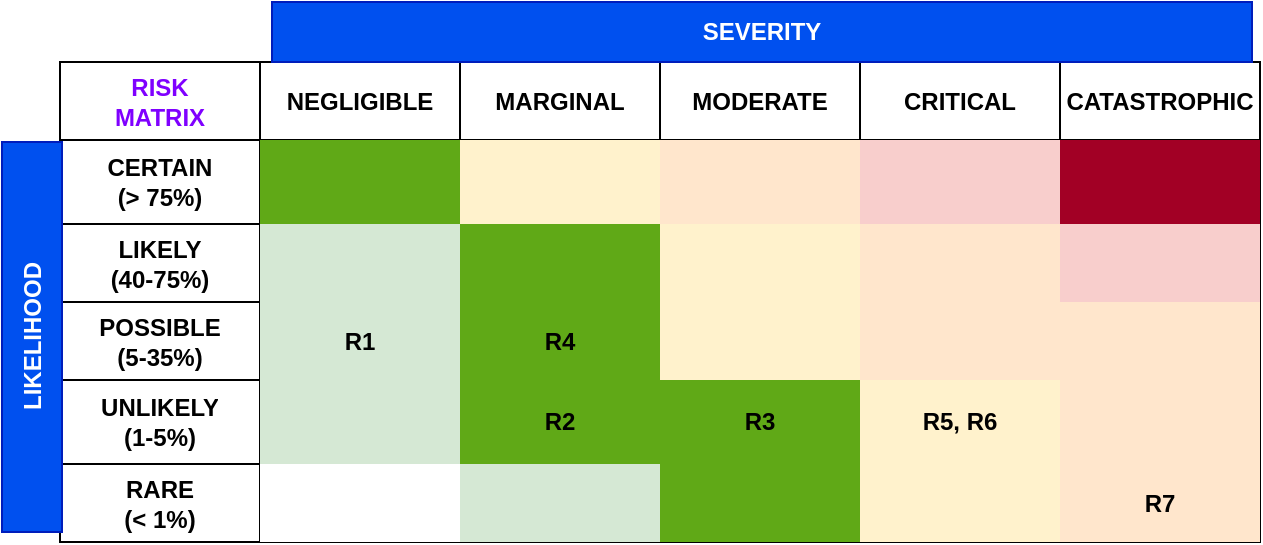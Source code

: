 <mxfile version="16.6.6" type="device"><diagram id="LXpA93kbR2-0ebBxmcWH" name="Page-1"><mxGraphModel dx="946" dy="614" grid="0" gridSize="10" guides="1" tooltips="1" connect="1" arrows="1" fold="1" page="1" pageScale="1" pageWidth="827" pageHeight="1169" math="0" shadow="0"><root><mxCell id="0"/><mxCell id="1" parent="0"/><mxCell id="eO8mfUeNPWtq2dKiwaGf-2" value="" style="shape=table;html=1;whiteSpace=wrap;startSize=0;container=1;collapsible=0;childLayout=tableLayout;gradientColor=#ffffff;" vertex="1" parent="1"><mxGeometry x="114" y="210" width="600" height="240" as="geometry"/></mxCell><mxCell id="eO8mfUeNPWtq2dKiwaGf-21" style="shape=tableRow;horizontal=0;startSize=0;swimlaneHead=0;swimlaneBody=0;top=0;left=0;bottom=0;right=0;collapsible=0;dropTarget=0;fillColor=none;points=[[0,0.5],[1,0.5]];portConstraint=eastwest;" vertex="1" parent="eO8mfUeNPWtq2dKiwaGf-2"><mxGeometry width="600" height="39" as="geometry"/></mxCell><mxCell id="eO8mfUeNPWtq2dKiwaGf-22" value="&lt;b&gt;&lt;font color=&quot;#7f00ff&quot;&gt;RISK&lt;br&gt;MATRIX&lt;/font&gt;&lt;/b&gt;" style="shape=partialRectangle;html=1;whiteSpace=wrap;connectable=0;fillColor=none;top=0;left=0;bottom=0;right=0;overflow=hidden;" vertex="1" parent="eO8mfUeNPWtq2dKiwaGf-21"><mxGeometry width="100" height="39" as="geometry"><mxRectangle width="100" height="39" as="alternateBounds"/></mxGeometry></mxCell><mxCell id="eO8mfUeNPWtq2dKiwaGf-23" value="&lt;b&gt;NEGLIGIBLE&lt;/b&gt;" style="shape=partialRectangle;html=1;whiteSpace=wrap;connectable=0;fillColor=none;top=0;left=0;bottom=0;right=0;overflow=hidden;" vertex="1" parent="eO8mfUeNPWtq2dKiwaGf-21"><mxGeometry x="100" width="100" height="39" as="geometry"><mxRectangle width="100" height="39" as="alternateBounds"/></mxGeometry></mxCell><mxCell id="eO8mfUeNPWtq2dKiwaGf-24" value="&lt;b&gt;MARGINAL&lt;/b&gt;" style="shape=partialRectangle;html=1;whiteSpace=wrap;connectable=0;fillColor=none;top=0;left=0;bottom=0;right=0;overflow=hidden;" vertex="1" parent="eO8mfUeNPWtq2dKiwaGf-21"><mxGeometry x="200" width="100" height="39" as="geometry"><mxRectangle width="100" height="39" as="alternateBounds"/></mxGeometry></mxCell><mxCell id="eO8mfUeNPWtq2dKiwaGf-29" value="&lt;b&gt;MODERATE&lt;/b&gt;" style="shape=partialRectangle;html=1;whiteSpace=wrap;connectable=0;fillColor=none;top=0;left=0;bottom=0;right=0;overflow=hidden;" vertex="1" parent="eO8mfUeNPWtq2dKiwaGf-21"><mxGeometry x="300" width="100" height="39" as="geometry"><mxRectangle width="100" height="39" as="alternateBounds"/></mxGeometry></mxCell><mxCell id="eO8mfUeNPWtq2dKiwaGf-31" value="&lt;b&gt;CRITICAL&lt;/b&gt;" style="shape=partialRectangle;html=1;whiteSpace=wrap;connectable=0;fillColor=none;top=0;left=0;bottom=0;right=0;overflow=hidden;" vertex="1" parent="eO8mfUeNPWtq2dKiwaGf-21"><mxGeometry x="400" width="100" height="39" as="geometry"><mxRectangle width="100" height="39" as="alternateBounds"/></mxGeometry></mxCell><mxCell id="eO8mfUeNPWtq2dKiwaGf-33" value="&lt;b&gt;CATASTROPHIC&lt;/b&gt;" style="shape=partialRectangle;html=1;whiteSpace=wrap;connectable=0;fillColor=none;top=0;left=0;bottom=0;right=0;overflow=hidden;" vertex="1" parent="eO8mfUeNPWtq2dKiwaGf-21"><mxGeometry x="500" width="100" height="39" as="geometry"><mxRectangle width="100" height="39" as="alternateBounds"/></mxGeometry></mxCell><mxCell id="eO8mfUeNPWtq2dKiwaGf-25" style="shape=tableRow;horizontal=0;startSize=0;swimlaneHead=0;swimlaneBody=0;top=0;left=0;bottom=0;right=0;collapsible=0;dropTarget=0;fillColor=none;points=[[0,0.5],[1,0.5]];portConstraint=eastwest;" vertex="1" parent="eO8mfUeNPWtq2dKiwaGf-2"><mxGeometry y="39" width="600" height="42" as="geometry"/></mxCell><mxCell id="eO8mfUeNPWtq2dKiwaGf-26" value="CERTAIN&lt;br&gt;(&amp;gt; 75%)" style="shape=partialRectangle;html=1;whiteSpace=wrap;connectable=0;fillColor=none;top=0;left=0;bottom=0;right=0;overflow=hidden;fontStyle=1" vertex="1" parent="eO8mfUeNPWtq2dKiwaGf-25"><mxGeometry width="100" height="42" as="geometry"><mxRectangle width="100" height="42" as="alternateBounds"/></mxGeometry></mxCell><mxCell id="eO8mfUeNPWtq2dKiwaGf-27" style="shape=partialRectangle;html=1;whiteSpace=wrap;connectable=0;fillColor=#60a917;top=0;left=0;bottom=0;right=0;overflow=hidden;fontColor=#ffffff;strokeColor=#2D7600;" vertex="1" parent="eO8mfUeNPWtq2dKiwaGf-25"><mxGeometry x="100" width="100" height="42" as="geometry"><mxRectangle width="100" height="42" as="alternateBounds"/></mxGeometry></mxCell><mxCell id="eO8mfUeNPWtq2dKiwaGf-28" style="shape=partialRectangle;html=1;whiteSpace=wrap;connectable=0;fillColor=#fff2cc;top=0;left=0;bottom=0;right=0;overflow=hidden;strokeColor=#d6b656;" vertex="1" parent="eO8mfUeNPWtq2dKiwaGf-25"><mxGeometry x="200" width="100" height="42" as="geometry"><mxRectangle width="100" height="42" as="alternateBounds"/></mxGeometry></mxCell><mxCell id="eO8mfUeNPWtq2dKiwaGf-30" style="shape=partialRectangle;html=1;whiteSpace=wrap;connectable=0;fillColor=#ffe6cc;top=0;left=0;bottom=0;right=0;overflow=hidden;strokeColor=#d79b00;" vertex="1" parent="eO8mfUeNPWtq2dKiwaGf-25"><mxGeometry x="300" width="100" height="42" as="geometry"><mxRectangle width="100" height="42" as="alternateBounds"/></mxGeometry></mxCell><mxCell id="eO8mfUeNPWtq2dKiwaGf-32" style="shape=partialRectangle;html=1;whiteSpace=wrap;connectable=0;fillColor=#f8cecc;top=0;left=0;bottom=0;right=0;overflow=hidden;strokeColor=#b85450;" vertex="1" parent="eO8mfUeNPWtq2dKiwaGf-25"><mxGeometry x="400" width="100" height="42" as="geometry"><mxRectangle width="100" height="42" as="alternateBounds"/></mxGeometry></mxCell><mxCell id="eO8mfUeNPWtq2dKiwaGf-34" style="shape=partialRectangle;html=1;whiteSpace=wrap;connectable=0;fillColor=#a20025;top=0;left=0;bottom=0;right=0;overflow=hidden;strokeColor=#6F0000;fontColor=#ffffff;" vertex="1" parent="eO8mfUeNPWtq2dKiwaGf-25"><mxGeometry x="500" width="100" height="42" as="geometry"><mxRectangle width="100" height="42" as="alternateBounds"/></mxGeometry></mxCell><mxCell id="eO8mfUeNPWtq2dKiwaGf-35" style="shape=tableRow;horizontal=0;startSize=0;swimlaneHead=0;swimlaneBody=0;top=0;left=0;bottom=0;right=0;collapsible=0;dropTarget=0;fillColor=none;points=[[0,0.5],[1,0.5]];portConstraint=eastwest;" vertex="1" parent="eO8mfUeNPWtq2dKiwaGf-2"><mxGeometry y="81" width="600" height="39" as="geometry"/></mxCell><mxCell id="eO8mfUeNPWtq2dKiwaGf-36" value="LIKELY&lt;br&gt;(40-75%)" style="shape=partialRectangle;html=1;whiteSpace=wrap;connectable=0;fillColor=none;top=0;left=0;bottom=0;right=0;overflow=hidden;fontStyle=1" vertex="1" parent="eO8mfUeNPWtq2dKiwaGf-35"><mxGeometry width="100" height="39" as="geometry"><mxRectangle width="100" height="39" as="alternateBounds"/></mxGeometry></mxCell><mxCell id="eO8mfUeNPWtq2dKiwaGf-37" style="shape=partialRectangle;html=1;whiteSpace=wrap;connectable=0;fillColor=#d5e8d4;top=0;left=0;bottom=0;right=0;overflow=hidden;strokeWidth=1;strokeColor=#82b366;" vertex="1" parent="eO8mfUeNPWtq2dKiwaGf-35"><mxGeometry x="100" width="100" height="39" as="geometry"><mxRectangle width="100" height="39" as="alternateBounds"/></mxGeometry></mxCell><mxCell id="eO8mfUeNPWtq2dKiwaGf-38" style="shape=partialRectangle;html=1;whiteSpace=wrap;connectable=0;fillColor=#60a917;top=0;left=0;bottom=0;right=0;overflow=hidden;fontColor=#ffffff;strokeColor=#2D7600;" vertex="1" parent="eO8mfUeNPWtq2dKiwaGf-35"><mxGeometry x="200" width="100" height="39" as="geometry"><mxRectangle width="100" height="39" as="alternateBounds"/></mxGeometry></mxCell><mxCell id="eO8mfUeNPWtq2dKiwaGf-39" style="shape=partialRectangle;html=1;whiteSpace=wrap;connectable=0;fillColor=#fff2cc;top=0;left=0;bottom=0;right=0;overflow=hidden;strokeColor=#d6b656;" vertex="1" parent="eO8mfUeNPWtq2dKiwaGf-35"><mxGeometry x="300" width="100" height="39" as="geometry"><mxRectangle width="100" height="39" as="alternateBounds"/></mxGeometry></mxCell><mxCell id="eO8mfUeNPWtq2dKiwaGf-40" style="shape=partialRectangle;html=1;whiteSpace=wrap;connectable=0;fillColor=#ffe6cc;top=0;left=0;bottom=0;right=0;overflow=hidden;strokeColor=#d79b00;" vertex="1" parent="eO8mfUeNPWtq2dKiwaGf-35"><mxGeometry x="400" width="100" height="39" as="geometry"><mxRectangle width="100" height="39" as="alternateBounds"/></mxGeometry></mxCell><mxCell id="eO8mfUeNPWtq2dKiwaGf-41" style="shape=partialRectangle;html=1;whiteSpace=wrap;connectable=0;fillColor=#f8cecc;top=0;left=0;bottom=0;right=0;overflow=hidden;strokeColor=#b85450;" vertex="1" parent="eO8mfUeNPWtq2dKiwaGf-35"><mxGeometry x="500" width="100" height="39" as="geometry"><mxRectangle width="100" height="39" as="alternateBounds"/></mxGeometry></mxCell><mxCell id="eO8mfUeNPWtq2dKiwaGf-42" style="shape=tableRow;horizontal=0;startSize=0;swimlaneHead=0;swimlaneBody=0;top=0;left=0;bottom=0;right=0;collapsible=0;dropTarget=0;fillColor=none;points=[[0,0.5],[1,0.5]];portConstraint=eastwest;" vertex="1" parent="eO8mfUeNPWtq2dKiwaGf-2"><mxGeometry y="120" width="600" height="39" as="geometry"/></mxCell><mxCell id="eO8mfUeNPWtq2dKiwaGf-43" value="POSSIBLE&lt;br&gt;(5-35%)" style="shape=partialRectangle;html=1;whiteSpace=wrap;connectable=0;fillColor=none;top=0;left=0;bottom=0;right=0;overflow=hidden;fontStyle=1" vertex="1" parent="eO8mfUeNPWtq2dKiwaGf-42"><mxGeometry width="100" height="39" as="geometry"><mxRectangle width="100" height="39" as="alternateBounds"/></mxGeometry></mxCell><mxCell id="eO8mfUeNPWtq2dKiwaGf-44" value="&lt;b&gt;R1&lt;/b&gt;" style="shape=partialRectangle;html=1;whiteSpace=wrap;connectable=0;fillColor=#d5e8d4;top=0;left=0;bottom=0;right=0;overflow=hidden;strokeColor=#82b366;" vertex="1" parent="eO8mfUeNPWtq2dKiwaGf-42"><mxGeometry x="100" width="100" height="39" as="geometry"><mxRectangle width="100" height="39" as="alternateBounds"/></mxGeometry></mxCell><mxCell id="eO8mfUeNPWtq2dKiwaGf-45" value="&lt;b&gt;&lt;font color=&quot;#000000&quot;&gt;R4&lt;/font&gt;&lt;/b&gt;" style="shape=partialRectangle;html=1;whiteSpace=wrap;connectable=0;fillColor=#60a917;top=0;left=0;bottom=0;right=0;overflow=hidden;fontColor=#ffffff;strokeColor=#2D7600;" vertex="1" parent="eO8mfUeNPWtq2dKiwaGf-42"><mxGeometry x="200" width="100" height="39" as="geometry"><mxRectangle width="100" height="39" as="alternateBounds"/></mxGeometry></mxCell><mxCell id="eO8mfUeNPWtq2dKiwaGf-46" style="shape=partialRectangle;html=1;whiteSpace=wrap;connectable=0;fillColor=#fff2cc;top=0;left=0;bottom=0;right=0;overflow=hidden;strokeColor=#d6b656;" vertex="1" parent="eO8mfUeNPWtq2dKiwaGf-42"><mxGeometry x="300" width="100" height="39" as="geometry"><mxRectangle width="100" height="39" as="alternateBounds"/></mxGeometry></mxCell><mxCell id="eO8mfUeNPWtq2dKiwaGf-47" style="shape=partialRectangle;html=1;whiteSpace=wrap;connectable=0;fillColor=#ffe6cc;top=0;left=0;bottom=0;right=0;overflow=hidden;strokeColor=#d79b00;" vertex="1" parent="eO8mfUeNPWtq2dKiwaGf-42"><mxGeometry x="400" width="100" height="39" as="geometry"><mxRectangle width="100" height="39" as="alternateBounds"/></mxGeometry></mxCell><mxCell id="eO8mfUeNPWtq2dKiwaGf-48" style="shape=partialRectangle;html=1;whiteSpace=wrap;connectable=0;fillColor=#ffe6cc;top=0;left=0;bottom=0;right=0;overflow=hidden;strokeColor=#d79b00;" vertex="1" parent="eO8mfUeNPWtq2dKiwaGf-42"><mxGeometry x="500" width="100" height="39" as="geometry"><mxRectangle width="100" height="39" as="alternateBounds"/></mxGeometry></mxCell><mxCell id="eO8mfUeNPWtq2dKiwaGf-49" style="shape=tableRow;horizontal=0;startSize=0;swimlaneHead=0;swimlaneBody=0;top=0;left=0;bottom=0;right=0;collapsible=0;dropTarget=0;fillColor=none;points=[[0,0.5],[1,0.5]];portConstraint=eastwest;" vertex="1" parent="eO8mfUeNPWtq2dKiwaGf-2"><mxGeometry y="159" width="600" height="42" as="geometry"/></mxCell><mxCell id="eO8mfUeNPWtq2dKiwaGf-50" value="UNLIKELY&lt;br&gt;(1-5%)" style="shape=partialRectangle;html=1;whiteSpace=wrap;connectable=0;fillColor=none;top=0;left=0;bottom=0;right=0;overflow=hidden;fontStyle=1" vertex="1" parent="eO8mfUeNPWtq2dKiwaGf-49"><mxGeometry width="100" height="42" as="geometry"><mxRectangle width="100" height="42" as="alternateBounds"/></mxGeometry></mxCell><mxCell id="eO8mfUeNPWtq2dKiwaGf-51" style="shape=partialRectangle;html=1;whiteSpace=wrap;connectable=0;fillColor=#d5e8d4;top=0;left=0;bottom=0;right=0;overflow=hidden;strokeColor=#82b366;" vertex="1" parent="eO8mfUeNPWtq2dKiwaGf-49"><mxGeometry x="100" width="100" height="42" as="geometry"><mxRectangle width="100" height="42" as="alternateBounds"/></mxGeometry></mxCell><mxCell id="eO8mfUeNPWtq2dKiwaGf-52" value="&lt;b&gt;&lt;font color=&quot;#000000&quot;&gt;R2&lt;/font&gt;&lt;/b&gt;" style="shape=partialRectangle;html=1;whiteSpace=wrap;connectable=0;fillColor=#60a917;top=0;left=0;bottom=0;right=0;overflow=hidden;fontColor=#ffffff;strokeColor=#2D7600;" vertex="1" parent="eO8mfUeNPWtq2dKiwaGf-49"><mxGeometry x="200" width="100" height="42" as="geometry"><mxRectangle width="100" height="42" as="alternateBounds"/></mxGeometry></mxCell><mxCell id="eO8mfUeNPWtq2dKiwaGf-53" value="&lt;b&gt;&lt;font color=&quot;#000000&quot;&gt;R3&lt;/font&gt;&lt;/b&gt;" style="shape=partialRectangle;html=1;whiteSpace=wrap;connectable=0;fillColor=#60a917;top=0;left=0;bottom=0;right=0;overflow=hidden;fontColor=#ffffff;strokeColor=#2D7600;" vertex="1" parent="eO8mfUeNPWtq2dKiwaGf-49"><mxGeometry x="300" width="100" height="42" as="geometry"><mxRectangle width="100" height="42" as="alternateBounds"/></mxGeometry></mxCell><mxCell id="eO8mfUeNPWtq2dKiwaGf-54" value="&lt;b&gt;R5, R6&lt;/b&gt;" style="shape=partialRectangle;html=1;whiteSpace=wrap;connectable=0;fillColor=#fff2cc;top=0;left=0;bottom=0;right=0;overflow=hidden;strokeColor=#d6b656;" vertex="1" parent="eO8mfUeNPWtq2dKiwaGf-49"><mxGeometry x="400" width="100" height="42" as="geometry"><mxRectangle width="100" height="42" as="alternateBounds"/></mxGeometry></mxCell><mxCell id="eO8mfUeNPWtq2dKiwaGf-55" style="shape=partialRectangle;html=1;whiteSpace=wrap;connectable=0;fillColor=#ffe6cc;top=0;left=0;bottom=0;right=0;overflow=hidden;strokeColor=#d79b00;" vertex="1" parent="eO8mfUeNPWtq2dKiwaGf-49"><mxGeometry x="500" width="100" height="42" as="geometry"><mxRectangle width="100" height="42" as="alternateBounds"/></mxGeometry></mxCell><mxCell id="eO8mfUeNPWtq2dKiwaGf-56" style="shape=tableRow;horizontal=0;startSize=0;swimlaneHead=0;swimlaneBody=0;top=0;left=0;bottom=0;right=0;collapsible=0;dropTarget=0;fillColor=none;points=[[0,0.5],[1,0.5]];portConstraint=eastwest;" vertex="1" parent="eO8mfUeNPWtq2dKiwaGf-2"><mxGeometry y="201" width="600" height="39" as="geometry"/></mxCell><mxCell id="eO8mfUeNPWtq2dKiwaGf-57" value="RARE&lt;br&gt;(&amp;lt; 1%)" style="shape=partialRectangle;html=1;whiteSpace=wrap;connectable=0;fillColor=none;top=0;left=0;bottom=0;right=0;overflow=hidden;fontStyle=1" vertex="1" parent="eO8mfUeNPWtq2dKiwaGf-56"><mxGeometry width="100" height="39" as="geometry"><mxRectangle width="100" height="39" as="alternateBounds"/></mxGeometry></mxCell><mxCell id="eO8mfUeNPWtq2dKiwaGf-58" style="shape=partialRectangle;html=1;whiteSpace=wrap;connectable=0;top=0;left=0;bottom=0;right=0;overflow=hidden;" vertex="1" parent="eO8mfUeNPWtq2dKiwaGf-56"><mxGeometry x="100" width="100" height="39" as="geometry"><mxRectangle width="100" height="39" as="alternateBounds"/></mxGeometry></mxCell><mxCell id="eO8mfUeNPWtq2dKiwaGf-59" style="shape=partialRectangle;html=1;whiteSpace=wrap;connectable=0;fillColor=#d5e8d4;top=0;left=0;bottom=0;right=0;overflow=hidden;strokeColor=#82b366;" vertex="1" parent="eO8mfUeNPWtq2dKiwaGf-56"><mxGeometry x="200" width="100" height="39" as="geometry"><mxRectangle width="100" height="39" as="alternateBounds"/></mxGeometry></mxCell><mxCell id="eO8mfUeNPWtq2dKiwaGf-60" style="shape=partialRectangle;html=1;whiteSpace=wrap;connectable=0;fillColor=#60a917;top=0;left=0;bottom=0;right=0;overflow=hidden;fontColor=#ffffff;strokeColor=#2D7600;" vertex="1" parent="eO8mfUeNPWtq2dKiwaGf-56"><mxGeometry x="300" width="100" height="39" as="geometry"><mxRectangle width="100" height="39" as="alternateBounds"/></mxGeometry></mxCell><mxCell id="eO8mfUeNPWtq2dKiwaGf-61" style="shape=partialRectangle;html=1;whiteSpace=wrap;connectable=0;fillColor=#fff2cc;top=0;left=0;bottom=0;right=0;overflow=hidden;strokeColor=#d6b656;" vertex="1" parent="eO8mfUeNPWtq2dKiwaGf-56"><mxGeometry x="400" width="100" height="39" as="geometry"><mxRectangle width="100" height="39" as="alternateBounds"/></mxGeometry></mxCell><mxCell id="eO8mfUeNPWtq2dKiwaGf-62" value="&lt;b&gt;R7&lt;/b&gt;" style="shape=partialRectangle;html=1;whiteSpace=wrap;connectable=0;fillColor=#ffe6cc;top=0;left=0;bottom=0;right=0;overflow=hidden;strokeColor=#d79b00;" vertex="1" parent="eO8mfUeNPWtq2dKiwaGf-56"><mxGeometry x="500" width="100" height="39" as="geometry"><mxRectangle width="100" height="39" as="alternateBounds"/></mxGeometry></mxCell><mxCell id="eO8mfUeNPWtq2dKiwaGf-63" value="&lt;b&gt;SEVERITY&lt;/b&gt;" style="text;html=1;strokeColor=#001DBC;fillColor=#0050ef;align=center;verticalAlign=middle;whiteSpace=wrap;rounded=0;fontColor=#ffffff;" vertex="1" parent="1"><mxGeometry x="220" y="180" width="490" height="30" as="geometry"/></mxCell><mxCell id="eO8mfUeNPWtq2dKiwaGf-65" value="&lt;b&gt;LIKELIHOOD&lt;/b&gt;" style="text;html=1;strokeColor=#001DBC;fillColor=#0050ef;align=center;verticalAlign=middle;whiteSpace=wrap;rounded=0;fontColor=#ffffff;rotation=270;" vertex="1" parent="1"><mxGeometry x="2.5" y="332.5" width="195" height="30" as="geometry"/></mxCell></root></mxGraphModel></diagram></mxfile>